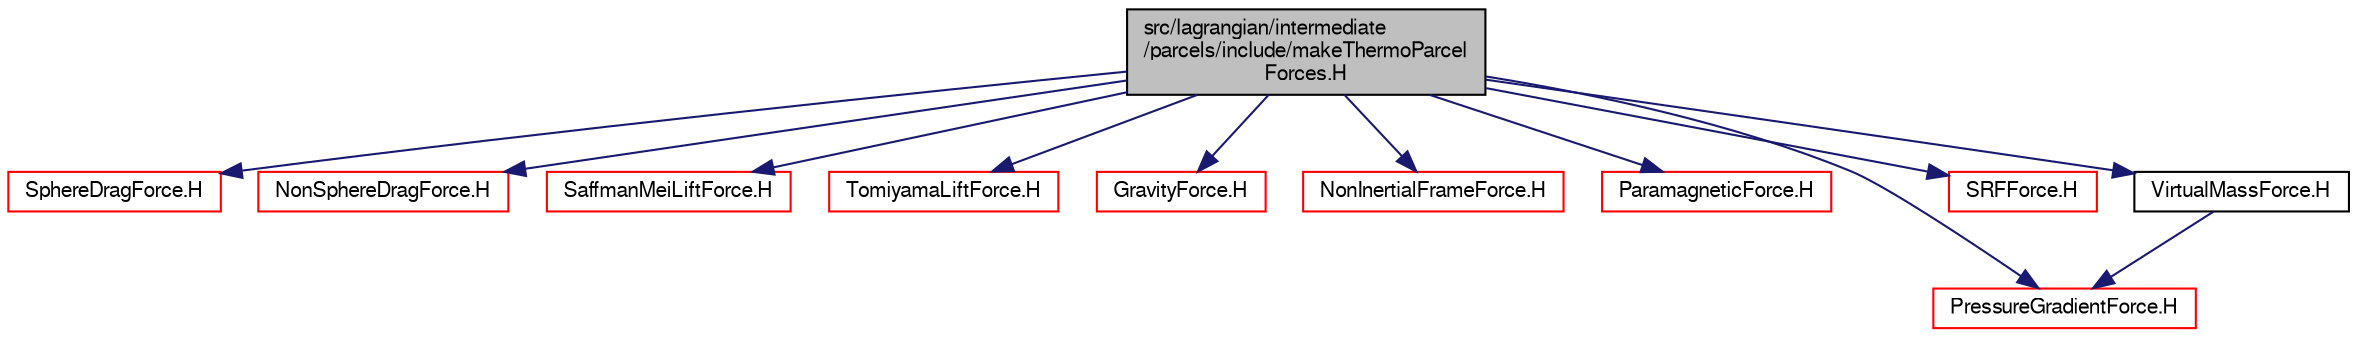digraph "src/lagrangian/intermediate/parcels/include/makeThermoParcelForces.H"
{
  bgcolor="transparent";
  edge [fontname="FreeSans",fontsize="10",labelfontname="FreeSans",labelfontsize="10"];
  node [fontname="FreeSans",fontsize="10",shape=record];
  Node0 [label="src/lagrangian/intermediate\l/parcels/include/makeThermoParcel\lForces.H",height=0.2,width=0.4,color="black", fillcolor="grey75", style="filled", fontcolor="black"];
  Node0 -> Node1 [color="midnightblue",fontsize="10",style="solid",fontname="FreeSans"];
  Node1 [label="SphereDragForce.H",height=0.2,width=0.4,color="red",URL="$a05828.html"];
  Node0 -> Node273 [color="midnightblue",fontsize="10",style="solid",fontname="FreeSans"];
  Node273 [label="NonSphereDragForce.H",height=0.2,width=0.4,color="red",URL="$a05816.html"];
  Node0 -> Node274 [color="midnightblue",fontsize="10",style="solid",fontname="FreeSans"];
  Node274 [label="SaffmanMeiLiftForce.H",height=0.2,width=0.4,color="red",URL="$a05864.html"];
  Node0 -> Node337 [color="midnightblue",fontsize="10",style="solid",fontname="FreeSans"];
  Node337 [label="TomiyamaLiftForce.H",height=0.2,width=0.4,color="red",URL="$a05870.html"];
  Node0 -> Node338 [color="midnightblue",fontsize="10",style="solid",fontname="FreeSans"];
  Node338 [label="GravityForce.H",height=0.2,width=0.4,color="red",URL="$a05846.html"];
  Node0 -> Node340 [color="midnightblue",fontsize="10",style="solid",fontname="FreeSans"];
  Node340 [label="NonInertialFrameForce.H",height=0.2,width=0.4,color="red",URL="$a05876.html"];
  Node0 -> Node342 [color="midnightblue",fontsize="10",style="solid",fontname="FreeSans"];
  Node342 [label="ParamagneticForce.H",height=0.2,width=0.4,color="red",URL="$a05885.html"];
  Node0 -> Node344 [color="midnightblue",fontsize="10",style="solid",fontname="FreeSans"];
  Node344 [label="PressureGradientForce.H",height=0.2,width=0.4,color="red",URL="$a05906.html"];
  Node0 -> Node346 [color="midnightblue",fontsize="10",style="solid",fontname="FreeSans"];
  Node346 [label="SRFForce.H",height=0.2,width=0.4,color="red",URL="$a05915.html"];
  Node0 -> Node348 [color="midnightblue",fontsize="10",style="solid",fontname="FreeSans"];
  Node348 [label="VirtualMassForce.H",height=0.2,width=0.4,color="black",URL="$a05921.html"];
  Node348 -> Node344 [color="midnightblue",fontsize="10",style="solid",fontname="FreeSans"];
}

